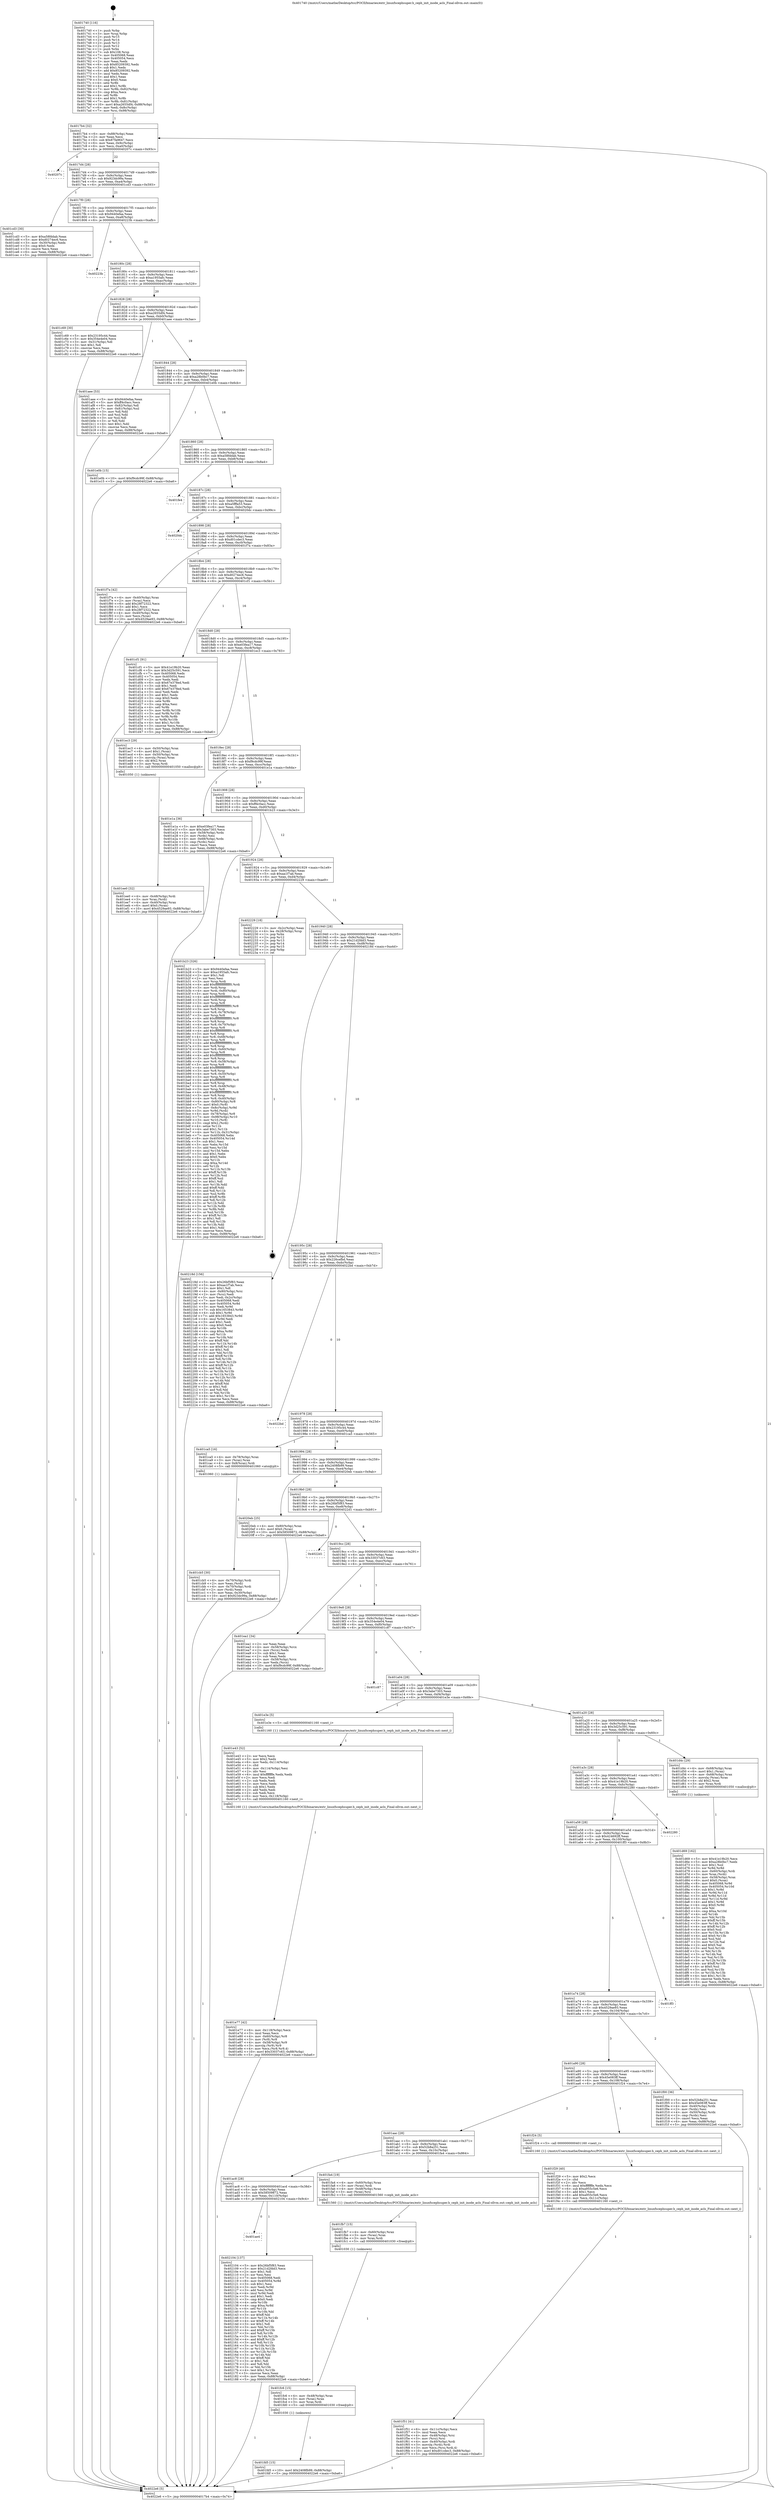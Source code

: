 digraph "0x401740" {
  label = "0x401740 (/mnt/c/Users/mathe/Desktop/tcc/POCII/binaries/extr_linuxfscephsuper.h_ceph_init_inode_acls_Final-ollvm.out::main(0))"
  labelloc = "t"
  node[shape=record]

  Entry [label="",width=0.3,height=0.3,shape=circle,fillcolor=black,style=filled]
  "0x4017b4" [label="{
     0x4017b4 [32]\l
     | [instrs]\l
     &nbsp;&nbsp;0x4017b4 \<+6\>: mov -0x88(%rbp),%eax\l
     &nbsp;&nbsp;0x4017ba \<+2\>: mov %eax,%ecx\l
     &nbsp;&nbsp;0x4017bc \<+6\>: sub $0x87fa9647,%ecx\l
     &nbsp;&nbsp;0x4017c2 \<+6\>: mov %eax,-0x9c(%rbp)\l
     &nbsp;&nbsp;0x4017c8 \<+6\>: mov %ecx,-0xa0(%rbp)\l
     &nbsp;&nbsp;0x4017ce \<+6\>: je 000000000040207c \<main+0x93c\>\l
  }"]
  "0x40207c" [label="{
     0x40207c\l
  }", style=dashed]
  "0x4017d4" [label="{
     0x4017d4 [28]\l
     | [instrs]\l
     &nbsp;&nbsp;0x4017d4 \<+5\>: jmp 00000000004017d9 \<main+0x99\>\l
     &nbsp;&nbsp;0x4017d9 \<+6\>: mov -0x9c(%rbp),%eax\l
     &nbsp;&nbsp;0x4017df \<+5\>: sub $0x923dc99a,%eax\l
     &nbsp;&nbsp;0x4017e4 \<+6\>: mov %eax,-0xa4(%rbp)\l
     &nbsp;&nbsp;0x4017ea \<+6\>: je 0000000000401cd3 \<main+0x593\>\l
  }"]
  Exit [label="",width=0.3,height=0.3,shape=circle,fillcolor=black,style=filled,peripheries=2]
  "0x401cd3" [label="{
     0x401cd3 [30]\l
     | [instrs]\l
     &nbsp;&nbsp;0x401cd3 \<+5\>: mov $0xa58fddab,%eax\l
     &nbsp;&nbsp;0x401cd8 \<+5\>: mov $0xd0274ec6,%ecx\l
     &nbsp;&nbsp;0x401cdd \<+3\>: mov -0x30(%rbp),%edx\l
     &nbsp;&nbsp;0x401ce0 \<+3\>: cmp $0x0,%edx\l
     &nbsp;&nbsp;0x401ce3 \<+3\>: cmove %ecx,%eax\l
     &nbsp;&nbsp;0x401ce6 \<+6\>: mov %eax,-0x88(%rbp)\l
     &nbsp;&nbsp;0x401cec \<+5\>: jmp 00000000004022e6 \<main+0xba6\>\l
  }"]
  "0x4017f0" [label="{
     0x4017f0 [28]\l
     | [instrs]\l
     &nbsp;&nbsp;0x4017f0 \<+5\>: jmp 00000000004017f5 \<main+0xb5\>\l
     &nbsp;&nbsp;0x4017f5 \<+6\>: mov -0x9c(%rbp),%eax\l
     &nbsp;&nbsp;0x4017fb \<+5\>: sub $0x9440efaa,%eax\l
     &nbsp;&nbsp;0x401800 \<+6\>: mov %eax,-0xa8(%rbp)\l
     &nbsp;&nbsp;0x401806 \<+6\>: je 000000000040223b \<main+0xafb\>\l
  }"]
  "0x401ae4" [label="{
     0x401ae4\l
  }", style=dashed]
  "0x40223b" [label="{
     0x40223b\l
  }", style=dashed]
  "0x40180c" [label="{
     0x40180c [28]\l
     | [instrs]\l
     &nbsp;&nbsp;0x40180c \<+5\>: jmp 0000000000401811 \<main+0xd1\>\l
     &nbsp;&nbsp;0x401811 \<+6\>: mov -0x9c(%rbp),%eax\l
     &nbsp;&nbsp;0x401817 \<+5\>: sub $0xa1955afc,%eax\l
     &nbsp;&nbsp;0x40181c \<+6\>: mov %eax,-0xac(%rbp)\l
     &nbsp;&nbsp;0x401822 \<+6\>: je 0000000000401c69 \<main+0x529\>\l
  }"]
  "0x402104" [label="{
     0x402104 [137]\l
     | [instrs]\l
     &nbsp;&nbsp;0x402104 \<+5\>: mov $0x26bf5f83,%eax\l
     &nbsp;&nbsp;0x402109 \<+5\>: mov $0x21d2fdd3,%ecx\l
     &nbsp;&nbsp;0x40210e \<+2\>: mov $0x1,%dl\l
     &nbsp;&nbsp;0x402110 \<+2\>: xor %esi,%esi\l
     &nbsp;&nbsp;0x402112 \<+7\>: mov 0x405068,%edi\l
     &nbsp;&nbsp;0x402119 \<+8\>: mov 0x405054,%r8d\l
     &nbsp;&nbsp;0x402121 \<+3\>: sub $0x1,%esi\l
     &nbsp;&nbsp;0x402124 \<+3\>: mov %edi,%r9d\l
     &nbsp;&nbsp;0x402127 \<+3\>: add %esi,%r9d\l
     &nbsp;&nbsp;0x40212a \<+4\>: imul %r9d,%edi\l
     &nbsp;&nbsp;0x40212e \<+3\>: and $0x1,%edi\l
     &nbsp;&nbsp;0x402131 \<+3\>: cmp $0x0,%edi\l
     &nbsp;&nbsp;0x402134 \<+4\>: sete %r10b\l
     &nbsp;&nbsp;0x402138 \<+4\>: cmp $0xa,%r8d\l
     &nbsp;&nbsp;0x40213c \<+4\>: setl %r11b\l
     &nbsp;&nbsp;0x402140 \<+3\>: mov %r10b,%bl\l
     &nbsp;&nbsp;0x402143 \<+3\>: xor $0xff,%bl\l
     &nbsp;&nbsp;0x402146 \<+3\>: mov %r11b,%r14b\l
     &nbsp;&nbsp;0x402149 \<+4\>: xor $0xff,%r14b\l
     &nbsp;&nbsp;0x40214d \<+3\>: xor $0x1,%dl\l
     &nbsp;&nbsp;0x402150 \<+3\>: mov %bl,%r15b\l
     &nbsp;&nbsp;0x402153 \<+4\>: and $0xff,%r15b\l
     &nbsp;&nbsp;0x402157 \<+3\>: and %dl,%r10b\l
     &nbsp;&nbsp;0x40215a \<+3\>: mov %r14b,%r12b\l
     &nbsp;&nbsp;0x40215d \<+4\>: and $0xff,%r12b\l
     &nbsp;&nbsp;0x402161 \<+3\>: and %dl,%r11b\l
     &nbsp;&nbsp;0x402164 \<+3\>: or %r10b,%r15b\l
     &nbsp;&nbsp;0x402167 \<+3\>: or %r11b,%r12b\l
     &nbsp;&nbsp;0x40216a \<+3\>: xor %r12b,%r15b\l
     &nbsp;&nbsp;0x40216d \<+3\>: or %r14b,%bl\l
     &nbsp;&nbsp;0x402170 \<+3\>: xor $0xff,%bl\l
     &nbsp;&nbsp;0x402173 \<+3\>: or $0x1,%dl\l
     &nbsp;&nbsp;0x402176 \<+2\>: and %dl,%bl\l
     &nbsp;&nbsp;0x402178 \<+3\>: or %bl,%r15b\l
     &nbsp;&nbsp;0x40217b \<+4\>: test $0x1,%r15b\l
     &nbsp;&nbsp;0x40217f \<+3\>: cmovne %ecx,%eax\l
     &nbsp;&nbsp;0x402182 \<+6\>: mov %eax,-0x88(%rbp)\l
     &nbsp;&nbsp;0x402188 \<+5\>: jmp 00000000004022e6 \<main+0xba6\>\l
  }"]
  "0x401c69" [label="{
     0x401c69 [30]\l
     | [instrs]\l
     &nbsp;&nbsp;0x401c69 \<+5\>: mov $0x23195c44,%eax\l
     &nbsp;&nbsp;0x401c6e \<+5\>: mov $0x354e4e04,%ecx\l
     &nbsp;&nbsp;0x401c73 \<+3\>: mov -0x31(%rbp),%dl\l
     &nbsp;&nbsp;0x401c76 \<+3\>: test $0x1,%dl\l
     &nbsp;&nbsp;0x401c79 \<+3\>: cmovne %ecx,%eax\l
     &nbsp;&nbsp;0x401c7c \<+6\>: mov %eax,-0x88(%rbp)\l
     &nbsp;&nbsp;0x401c82 \<+5\>: jmp 00000000004022e6 \<main+0xba6\>\l
  }"]
  "0x401828" [label="{
     0x401828 [28]\l
     | [instrs]\l
     &nbsp;&nbsp;0x401828 \<+5\>: jmp 000000000040182d \<main+0xed\>\l
     &nbsp;&nbsp;0x40182d \<+6\>: mov -0x9c(%rbp),%eax\l
     &nbsp;&nbsp;0x401833 \<+5\>: sub $0xa2655df4,%eax\l
     &nbsp;&nbsp;0x401838 \<+6\>: mov %eax,-0xb0(%rbp)\l
     &nbsp;&nbsp;0x40183e \<+6\>: je 0000000000401aee \<main+0x3ae\>\l
  }"]
  "0x401fd5" [label="{
     0x401fd5 [15]\l
     | [instrs]\l
     &nbsp;&nbsp;0x401fd5 \<+10\>: movl $0x2408fb99,-0x88(%rbp)\l
     &nbsp;&nbsp;0x401fdf \<+5\>: jmp 00000000004022e6 \<main+0xba6\>\l
  }"]
  "0x401aee" [label="{
     0x401aee [53]\l
     | [instrs]\l
     &nbsp;&nbsp;0x401aee \<+5\>: mov $0x9440efaa,%eax\l
     &nbsp;&nbsp;0x401af3 \<+5\>: mov $0xff4c0acc,%ecx\l
     &nbsp;&nbsp;0x401af8 \<+6\>: mov -0x82(%rbp),%dl\l
     &nbsp;&nbsp;0x401afe \<+7\>: mov -0x81(%rbp),%sil\l
     &nbsp;&nbsp;0x401b05 \<+3\>: mov %dl,%dil\l
     &nbsp;&nbsp;0x401b08 \<+3\>: and %sil,%dil\l
     &nbsp;&nbsp;0x401b0b \<+3\>: xor %sil,%dl\l
     &nbsp;&nbsp;0x401b0e \<+3\>: or %dl,%dil\l
     &nbsp;&nbsp;0x401b11 \<+4\>: test $0x1,%dil\l
     &nbsp;&nbsp;0x401b15 \<+3\>: cmovne %ecx,%eax\l
     &nbsp;&nbsp;0x401b18 \<+6\>: mov %eax,-0x88(%rbp)\l
     &nbsp;&nbsp;0x401b1e \<+5\>: jmp 00000000004022e6 \<main+0xba6\>\l
  }"]
  "0x401844" [label="{
     0x401844 [28]\l
     | [instrs]\l
     &nbsp;&nbsp;0x401844 \<+5\>: jmp 0000000000401849 \<main+0x109\>\l
     &nbsp;&nbsp;0x401849 \<+6\>: mov -0x9c(%rbp),%eax\l
     &nbsp;&nbsp;0x40184f \<+5\>: sub $0xa28b0bc7,%eax\l
     &nbsp;&nbsp;0x401854 \<+6\>: mov %eax,-0xb4(%rbp)\l
     &nbsp;&nbsp;0x40185a \<+6\>: je 0000000000401e0b \<main+0x6cb\>\l
  }"]
  "0x4022e6" [label="{
     0x4022e6 [5]\l
     | [instrs]\l
     &nbsp;&nbsp;0x4022e6 \<+5\>: jmp 00000000004017b4 \<main+0x74\>\l
  }"]
  "0x401740" [label="{
     0x401740 [116]\l
     | [instrs]\l
     &nbsp;&nbsp;0x401740 \<+1\>: push %rbp\l
     &nbsp;&nbsp;0x401741 \<+3\>: mov %rsp,%rbp\l
     &nbsp;&nbsp;0x401744 \<+2\>: push %r15\l
     &nbsp;&nbsp;0x401746 \<+2\>: push %r14\l
     &nbsp;&nbsp;0x401748 \<+2\>: push %r13\l
     &nbsp;&nbsp;0x40174a \<+2\>: push %r12\l
     &nbsp;&nbsp;0x40174c \<+1\>: push %rbx\l
     &nbsp;&nbsp;0x40174d \<+7\>: sub $0x108,%rsp\l
     &nbsp;&nbsp;0x401754 \<+7\>: mov 0x405068,%eax\l
     &nbsp;&nbsp;0x40175b \<+7\>: mov 0x405054,%ecx\l
     &nbsp;&nbsp;0x401762 \<+2\>: mov %eax,%edx\l
     &nbsp;&nbsp;0x401764 \<+6\>: sub $0x85209392,%edx\l
     &nbsp;&nbsp;0x40176a \<+3\>: sub $0x1,%edx\l
     &nbsp;&nbsp;0x40176d \<+6\>: add $0x85209392,%edx\l
     &nbsp;&nbsp;0x401773 \<+3\>: imul %edx,%eax\l
     &nbsp;&nbsp;0x401776 \<+3\>: and $0x1,%eax\l
     &nbsp;&nbsp;0x401779 \<+3\>: cmp $0x0,%eax\l
     &nbsp;&nbsp;0x40177c \<+4\>: sete %r8b\l
     &nbsp;&nbsp;0x401780 \<+4\>: and $0x1,%r8b\l
     &nbsp;&nbsp;0x401784 \<+7\>: mov %r8b,-0x82(%rbp)\l
     &nbsp;&nbsp;0x40178b \<+3\>: cmp $0xa,%ecx\l
     &nbsp;&nbsp;0x40178e \<+4\>: setl %r8b\l
     &nbsp;&nbsp;0x401792 \<+4\>: and $0x1,%r8b\l
     &nbsp;&nbsp;0x401796 \<+7\>: mov %r8b,-0x81(%rbp)\l
     &nbsp;&nbsp;0x40179d \<+10\>: movl $0xa2655df4,-0x88(%rbp)\l
     &nbsp;&nbsp;0x4017a7 \<+6\>: mov %edi,-0x8c(%rbp)\l
     &nbsp;&nbsp;0x4017ad \<+7\>: mov %rsi,-0x98(%rbp)\l
  }"]
  "0x401fc6" [label="{
     0x401fc6 [15]\l
     | [instrs]\l
     &nbsp;&nbsp;0x401fc6 \<+4\>: mov -0x48(%rbp),%rax\l
     &nbsp;&nbsp;0x401fca \<+3\>: mov (%rax),%rax\l
     &nbsp;&nbsp;0x401fcd \<+3\>: mov %rax,%rdi\l
     &nbsp;&nbsp;0x401fd0 \<+5\>: call 0000000000401030 \<free@plt\>\l
     | [calls]\l
     &nbsp;&nbsp;0x401030 \{1\} (unknown)\l
  }"]
  "0x401e0b" [label="{
     0x401e0b [15]\l
     | [instrs]\l
     &nbsp;&nbsp;0x401e0b \<+10\>: movl $0xf9cdc99f,-0x88(%rbp)\l
     &nbsp;&nbsp;0x401e15 \<+5\>: jmp 00000000004022e6 \<main+0xba6\>\l
  }"]
  "0x401860" [label="{
     0x401860 [28]\l
     | [instrs]\l
     &nbsp;&nbsp;0x401860 \<+5\>: jmp 0000000000401865 \<main+0x125\>\l
     &nbsp;&nbsp;0x401865 \<+6\>: mov -0x9c(%rbp),%eax\l
     &nbsp;&nbsp;0x40186b \<+5\>: sub $0xa58fddab,%eax\l
     &nbsp;&nbsp;0x401870 \<+6\>: mov %eax,-0xb8(%rbp)\l
     &nbsp;&nbsp;0x401876 \<+6\>: je 0000000000401fe4 \<main+0x8a4\>\l
  }"]
  "0x401fb7" [label="{
     0x401fb7 [15]\l
     | [instrs]\l
     &nbsp;&nbsp;0x401fb7 \<+4\>: mov -0x60(%rbp),%rax\l
     &nbsp;&nbsp;0x401fbb \<+3\>: mov (%rax),%rax\l
     &nbsp;&nbsp;0x401fbe \<+3\>: mov %rax,%rdi\l
     &nbsp;&nbsp;0x401fc1 \<+5\>: call 0000000000401030 \<free@plt\>\l
     | [calls]\l
     &nbsp;&nbsp;0x401030 \{1\} (unknown)\l
  }"]
  "0x401fe4" [label="{
     0x401fe4\l
  }", style=dashed]
  "0x40187c" [label="{
     0x40187c [28]\l
     | [instrs]\l
     &nbsp;&nbsp;0x40187c \<+5\>: jmp 0000000000401881 \<main+0x141\>\l
     &nbsp;&nbsp;0x401881 \<+6\>: mov -0x9c(%rbp),%eax\l
     &nbsp;&nbsp;0x401887 \<+5\>: sub $0xa5fffa53,%eax\l
     &nbsp;&nbsp;0x40188c \<+6\>: mov %eax,-0xbc(%rbp)\l
     &nbsp;&nbsp;0x401892 \<+6\>: je 00000000004020dc \<main+0x99c\>\l
  }"]
  "0x401ac8" [label="{
     0x401ac8 [28]\l
     | [instrs]\l
     &nbsp;&nbsp;0x401ac8 \<+5\>: jmp 0000000000401acd \<main+0x38d\>\l
     &nbsp;&nbsp;0x401acd \<+6\>: mov -0x9c(%rbp),%eax\l
     &nbsp;&nbsp;0x401ad3 \<+5\>: sub $0x58509872,%eax\l
     &nbsp;&nbsp;0x401ad8 \<+6\>: mov %eax,-0x110(%rbp)\l
     &nbsp;&nbsp;0x401ade \<+6\>: je 0000000000402104 \<main+0x9c4\>\l
  }"]
  "0x4020dc" [label="{
     0x4020dc\l
  }", style=dashed]
  "0x401898" [label="{
     0x401898 [28]\l
     | [instrs]\l
     &nbsp;&nbsp;0x401898 \<+5\>: jmp 000000000040189d \<main+0x15d\>\l
     &nbsp;&nbsp;0x40189d \<+6\>: mov -0x9c(%rbp),%eax\l
     &nbsp;&nbsp;0x4018a3 \<+5\>: sub $0xd01cdec3,%eax\l
     &nbsp;&nbsp;0x4018a8 \<+6\>: mov %eax,-0xc0(%rbp)\l
     &nbsp;&nbsp;0x4018ae \<+6\>: je 0000000000401f7a \<main+0x83a\>\l
  }"]
  "0x401fa4" [label="{
     0x401fa4 [19]\l
     | [instrs]\l
     &nbsp;&nbsp;0x401fa4 \<+4\>: mov -0x60(%rbp),%rax\l
     &nbsp;&nbsp;0x401fa8 \<+3\>: mov (%rax),%rdi\l
     &nbsp;&nbsp;0x401fab \<+4\>: mov -0x48(%rbp),%rax\l
     &nbsp;&nbsp;0x401faf \<+3\>: mov (%rax),%rsi\l
     &nbsp;&nbsp;0x401fb2 \<+5\>: call 0000000000401560 \<ceph_init_inode_acls\>\l
     | [calls]\l
     &nbsp;&nbsp;0x401560 \{1\} (/mnt/c/Users/mathe/Desktop/tcc/POCII/binaries/extr_linuxfscephsuper.h_ceph_init_inode_acls_Final-ollvm.out::ceph_init_inode_acls)\l
  }"]
  "0x401f7a" [label="{
     0x401f7a [42]\l
     | [instrs]\l
     &nbsp;&nbsp;0x401f7a \<+4\>: mov -0x40(%rbp),%rax\l
     &nbsp;&nbsp;0x401f7e \<+2\>: mov (%rax),%ecx\l
     &nbsp;&nbsp;0x401f80 \<+6\>: add $0x28f72322,%ecx\l
     &nbsp;&nbsp;0x401f86 \<+3\>: add $0x1,%ecx\l
     &nbsp;&nbsp;0x401f89 \<+6\>: sub $0x28f72322,%ecx\l
     &nbsp;&nbsp;0x401f8f \<+4\>: mov -0x40(%rbp),%rax\l
     &nbsp;&nbsp;0x401f93 \<+2\>: mov %ecx,(%rax)\l
     &nbsp;&nbsp;0x401f95 \<+10\>: movl $0x4529ae93,-0x88(%rbp)\l
     &nbsp;&nbsp;0x401f9f \<+5\>: jmp 00000000004022e6 \<main+0xba6\>\l
  }"]
  "0x4018b4" [label="{
     0x4018b4 [28]\l
     | [instrs]\l
     &nbsp;&nbsp;0x4018b4 \<+5\>: jmp 00000000004018b9 \<main+0x179\>\l
     &nbsp;&nbsp;0x4018b9 \<+6\>: mov -0x9c(%rbp),%eax\l
     &nbsp;&nbsp;0x4018bf \<+5\>: sub $0xd0274ec6,%eax\l
     &nbsp;&nbsp;0x4018c4 \<+6\>: mov %eax,-0xc4(%rbp)\l
     &nbsp;&nbsp;0x4018ca \<+6\>: je 0000000000401cf1 \<main+0x5b1\>\l
  }"]
  "0x401f51" [label="{
     0x401f51 [41]\l
     | [instrs]\l
     &nbsp;&nbsp;0x401f51 \<+6\>: mov -0x11c(%rbp),%ecx\l
     &nbsp;&nbsp;0x401f57 \<+3\>: imul %eax,%ecx\l
     &nbsp;&nbsp;0x401f5a \<+4\>: mov -0x48(%rbp),%rsi\l
     &nbsp;&nbsp;0x401f5e \<+3\>: mov (%rsi),%rsi\l
     &nbsp;&nbsp;0x401f61 \<+4\>: mov -0x40(%rbp),%rdi\l
     &nbsp;&nbsp;0x401f65 \<+3\>: movslq (%rdi),%rdi\l
     &nbsp;&nbsp;0x401f68 \<+3\>: mov %ecx,(%rsi,%rdi,4)\l
     &nbsp;&nbsp;0x401f6b \<+10\>: movl $0xd01cdec3,-0x88(%rbp)\l
     &nbsp;&nbsp;0x401f75 \<+5\>: jmp 00000000004022e6 \<main+0xba6\>\l
  }"]
  "0x401cf1" [label="{
     0x401cf1 [91]\l
     | [instrs]\l
     &nbsp;&nbsp;0x401cf1 \<+5\>: mov $0x41e19b20,%eax\l
     &nbsp;&nbsp;0x401cf6 \<+5\>: mov $0x3d25c591,%ecx\l
     &nbsp;&nbsp;0x401cfb \<+7\>: mov 0x405068,%edx\l
     &nbsp;&nbsp;0x401d02 \<+7\>: mov 0x405054,%esi\l
     &nbsp;&nbsp;0x401d09 \<+2\>: mov %edx,%edi\l
     &nbsp;&nbsp;0x401d0b \<+6\>: sub $0x67e378ed,%edi\l
     &nbsp;&nbsp;0x401d11 \<+3\>: sub $0x1,%edi\l
     &nbsp;&nbsp;0x401d14 \<+6\>: add $0x67e378ed,%edi\l
     &nbsp;&nbsp;0x401d1a \<+3\>: imul %edi,%edx\l
     &nbsp;&nbsp;0x401d1d \<+3\>: and $0x1,%edx\l
     &nbsp;&nbsp;0x401d20 \<+3\>: cmp $0x0,%edx\l
     &nbsp;&nbsp;0x401d23 \<+4\>: sete %r8b\l
     &nbsp;&nbsp;0x401d27 \<+3\>: cmp $0xa,%esi\l
     &nbsp;&nbsp;0x401d2a \<+4\>: setl %r9b\l
     &nbsp;&nbsp;0x401d2e \<+3\>: mov %r8b,%r10b\l
     &nbsp;&nbsp;0x401d31 \<+3\>: and %r9b,%r10b\l
     &nbsp;&nbsp;0x401d34 \<+3\>: xor %r9b,%r8b\l
     &nbsp;&nbsp;0x401d37 \<+3\>: or %r8b,%r10b\l
     &nbsp;&nbsp;0x401d3a \<+4\>: test $0x1,%r10b\l
     &nbsp;&nbsp;0x401d3e \<+3\>: cmovne %ecx,%eax\l
     &nbsp;&nbsp;0x401d41 \<+6\>: mov %eax,-0x88(%rbp)\l
     &nbsp;&nbsp;0x401d47 \<+5\>: jmp 00000000004022e6 \<main+0xba6\>\l
  }"]
  "0x4018d0" [label="{
     0x4018d0 [28]\l
     | [instrs]\l
     &nbsp;&nbsp;0x4018d0 \<+5\>: jmp 00000000004018d5 \<main+0x195\>\l
     &nbsp;&nbsp;0x4018d5 \<+6\>: mov -0x9c(%rbp),%eax\l
     &nbsp;&nbsp;0x4018db \<+5\>: sub $0xe03fea17,%eax\l
     &nbsp;&nbsp;0x4018e0 \<+6\>: mov %eax,-0xc8(%rbp)\l
     &nbsp;&nbsp;0x4018e6 \<+6\>: je 0000000000401ec3 \<main+0x783\>\l
  }"]
  "0x401f29" [label="{
     0x401f29 [40]\l
     | [instrs]\l
     &nbsp;&nbsp;0x401f29 \<+5\>: mov $0x2,%ecx\l
     &nbsp;&nbsp;0x401f2e \<+1\>: cltd\l
     &nbsp;&nbsp;0x401f2f \<+2\>: idiv %ecx\l
     &nbsp;&nbsp;0x401f31 \<+6\>: imul $0xfffffffe,%edx,%ecx\l
     &nbsp;&nbsp;0x401f37 \<+6\>: sub $0xa955c5e6,%ecx\l
     &nbsp;&nbsp;0x401f3d \<+3\>: add $0x1,%ecx\l
     &nbsp;&nbsp;0x401f40 \<+6\>: add $0xa955c5e6,%ecx\l
     &nbsp;&nbsp;0x401f46 \<+6\>: mov %ecx,-0x11c(%rbp)\l
     &nbsp;&nbsp;0x401f4c \<+5\>: call 0000000000401160 \<next_i\>\l
     | [calls]\l
     &nbsp;&nbsp;0x401160 \{1\} (/mnt/c/Users/mathe/Desktop/tcc/POCII/binaries/extr_linuxfscephsuper.h_ceph_init_inode_acls_Final-ollvm.out::next_i)\l
  }"]
  "0x401ec3" [label="{
     0x401ec3 [29]\l
     | [instrs]\l
     &nbsp;&nbsp;0x401ec3 \<+4\>: mov -0x50(%rbp),%rax\l
     &nbsp;&nbsp;0x401ec7 \<+6\>: movl $0x1,(%rax)\l
     &nbsp;&nbsp;0x401ecd \<+4\>: mov -0x50(%rbp),%rax\l
     &nbsp;&nbsp;0x401ed1 \<+3\>: movslq (%rax),%rax\l
     &nbsp;&nbsp;0x401ed4 \<+4\>: shl $0x2,%rax\l
     &nbsp;&nbsp;0x401ed8 \<+3\>: mov %rax,%rdi\l
     &nbsp;&nbsp;0x401edb \<+5\>: call 0000000000401050 \<malloc@plt\>\l
     | [calls]\l
     &nbsp;&nbsp;0x401050 \{1\} (unknown)\l
  }"]
  "0x4018ec" [label="{
     0x4018ec [28]\l
     | [instrs]\l
     &nbsp;&nbsp;0x4018ec \<+5\>: jmp 00000000004018f1 \<main+0x1b1\>\l
     &nbsp;&nbsp;0x4018f1 \<+6\>: mov -0x9c(%rbp),%eax\l
     &nbsp;&nbsp;0x4018f7 \<+5\>: sub $0xf9cdc99f,%eax\l
     &nbsp;&nbsp;0x4018fc \<+6\>: mov %eax,-0xcc(%rbp)\l
     &nbsp;&nbsp;0x401902 \<+6\>: je 0000000000401e1a \<main+0x6da\>\l
  }"]
  "0x401aac" [label="{
     0x401aac [28]\l
     | [instrs]\l
     &nbsp;&nbsp;0x401aac \<+5\>: jmp 0000000000401ab1 \<main+0x371\>\l
     &nbsp;&nbsp;0x401ab1 \<+6\>: mov -0x9c(%rbp),%eax\l
     &nbsp;&nbsp;0x401ab7 \<+5\>: sub $0x52b8a251,%eax\l
     &nbsp;&nbsp;0x401abc \<+6\>: mov %eax,-0x10c(%rbp)\l
     &nbsp;&nbsp;0x401ac2 \<+6\>: je 0000000000401fa4 \<main+0x864\>\l
  }"]
  "0x401e1a" [label="{
     0x401e1a [36]\l
     | [instrs]\l
     &nbsp;&nbsp;0x401e1a \<+5\>: mov $0xe03fea17,%eax\l
     &nbsp;&nbsp;0x401e1f \<+5\>: mov $0x3abe7303,%ecx\l
     &nbsp;&nbsp;0x401e24 \<+4\>: mov -0x58(%rbp),%rdx\l
     &nbsp;&nbsp;0x401e28 \<+2\>: mov (%rdx),%esi\l
     &nbsp;&nbsp;0x401e2a \<+4\>: mov -0x68(%rbp),%rdx\l
     &nbsp;&nbsp;0x401e2e \<+2\>: cmp (%rdx),%esi\l
     &nbsp;&nbsp;0x401e30 \<+3\>: cmovl %ecx,%eax\l
     &nbsp;&nbsp;0x401e33 \<+6\>: mov %eax,-0x88(%rbp)\l
     &nbsp;&nbsp;0x401e39 \<+5\>: jmp 00000000004022e6 \<main+0xba6\>\l
  }"]
  "0x401908" [label="{
     0x401908 [28]\l
     | [instrs]\l
     &nbsp;&nbsp;0x401908 \<+5\>: jmp 000000000040190d \<main+0x1cd\>\l
     &nbsp;&nbsp;0x40190d \<+6\>: mov -0x9c(%rbp),%eax\l
     &nbsp;&nbsp;0x401913 \<+5\>: sub $0xff4c0acc,%eax\l
     &nbsp;&nbsp;0x401918 \<+6\>: mov %eax,-0xd0(%rbp)\l
     &nbsp;&nbsp;0x40191e \<+6\>: je 0000000000401b23 \<main+0x3e3\>\l
  }"]
  "0x401f24" [label="{
     0x401f24 [5]\l
     | [instrs]\l
     &nbsp;&nbsp;0x401f24 \<+5\>: call 0000000000401160 \<next_i\>\l
     | [calls]\l
     &nbsp;&nbsp;0x401160 \{1\} (/mnt/c/Users/mathe/Desktop/tcc/POCII/binaries/extr_linuxfscephsuper.h_ceph_init_inode_acls_Final-ollvm.out::next_i)\l
  }"]
  "0x401b23" [label="{
     0x401b23 [326]\l
     | [instrs]\l
     &nbsp;&nbsp;0x401b23 \<+5\>: mov $0x9440efaa,%eax\l
     &nbsp;&nbsp;0x401b28 \<+5\>: mov $0xa1955afc,%ecx\l
     &nbsp;&nbsp;0x401b2d \<+2\>: mov $0x1,%dl\l
     &nbsp;&nbsp;0x401b2f \<+2\>: xor %esi,%esi\l
     &nbsp;&nbsp;0x401b31 \<+3\>: mov %rsp,%rdi\l
     &nbsp;&nbsp;0x401b34 \<+4\>: add $0xfffffffffffffff0,%rdi\l
     &nbsp;&nbsp;0x401b38 \<+3\>: mov %rdi,%rsp\l
     &nbsp;&nbsp;0x401b3b \<+4\>: mov %rdi,-0x80(%rbp)\l
     &nbsp;&nbsp;0x401b3f \<+3\>: mov %rsp,%rdi\l
     &nbsp;&nbsp;0x401b42 \<+4\>: add $0xfffffffffffffff0,%rdi\l
     &nbsp;&nbsp;0x401b46 \<+3\>: mov %rdi,%rsp\l
     &nbsp;&nbsp;0x401b49 \<+3\>: mov %rsp,%r8\l
     &nbsp;&nbsp;0x401b4c \<+4\>: add $0xfffffffffffffff0,%r8\l
     &nbsp;&nbsp;0x401b50 \<+3\>: mov %r8,%rsp\l
     &nbsp;&nbsp;0x401b53 \<+4\>: mov %r8,-0x78(%rbp)\l
     &nbsp;&nbsp;0x401b57 \<+3\>: mov %rsp,%r8\l
     &nbsp;&nbsp;0x401b5a \<+4\>: add $0xfffffffffffffff0,%r8\l
     &nbsp;&nbsp;0x401b5e \<+3\>: mov %r8,%rsp\l
     &nbsp;&nbsp;0x401b61 \<+4\>: mov %r8,-0x70(%rbp)\l
     &nbsp;&nbsp;0x401b65 \<+3\>: mov %rsp,%r8\l
     &nbsp;&nbsp;0x401b68 \<+4\>: add $0xfffffffffffffff0,%r8\l
     &nbsp;&nbsp;0x401b6c \<+3\>: mov %r8,%rsp\l
     &nbsp;&nbsp;0x401b6f \<+4\>: mov %r8,-0x68(%rbp)\l
     &nbsp;&nbsp;0x401b73 \<+3\>: mov %rsp,%r8\l
     &nbsp;&nbsp;0x401b76 \<+4\>: add $0xfffffffffffffff0,%r8\l
     &nbsp;&nbsp;0x401b7a \<+3\>: mov %r8,%rsp\l
     &nbsp;&nbsp;0x401b7d \<+4\>: mov %r8,-0x60(%rbp)\l
     &nbsp;&nbsp;0x401b81 \<+3\>: mov %rsp,%r8\l
     &nbsp;&nbsp;0x401b84 \<+4\>: add $0xfffffffffffffff0,%r8\l
     &nbsp;&nbsp;0x401b88 \<+3\>: mov %r8,%rsp\l
     &nbsp;&nbsp;0x401b8b \<+4\>: mov %r8,-0x58(%rbp)\l
     &nbsp;&nbsp;0x401b8f \<+3\>: mov %rsp,%r8\l
     &nbsp;&nbsp;0x401b92 \<+4\>: add $0xfffffffffffffff0,%r8\l
     &nbsp;&nbsp;0x401b96 \<+3\>: mov %r8,%rsp\l
     &nbsp;&nbsp;0x401b99 \<+4\>: mov %r8,-0x50(%rbp)\l
     &nbsp;&nbsp;0x401b9d \<+3\>: mov %rsp,%r8\l
     &nbsp;&nbsp;0x401ba0 \<+4\>: add $0xfffffffffffffff0,%r8\l
     &nbsp;&nbsp;0x401ba4 \<+3\>: mov %r8,%rsp\l
     &nbsp;&nbsp;0x401ba7 \<+4\>: mov %r8,-0x48(%rbp)\l
     &nbsp;&nbsp;0x401bab \<+3\>: mov %rsp,%r8\l
     &nbsp;&nbsp;0x401bae \<+4\>: add $0xfffffffffffffff0,%r8\l
     &nbsp;&nbsp;0x401bb2 \<+3\>: mov %r8,%rsp\l
     &nbsp;&nbsp;0x401bb5 \<+4\>: mov %r8,-0x40(%rbp)\l
     &nbsp;&nbsp;0x401bb9 \<+4\>: mov -0x80(%rbp),%r8\l
     &nbsp;&nbsp;0x401bbd \<+7\>: movl $0x0,(%r8)\l
     &nbsp;&nbsp;0x401bc4 \<+7\>: mov -0x8c(%rbp),%r9d\l
     &nbsp;&nbsp;0x401bcb \<+3\>: mov %r9d,(%rdi)\l
     &nbsp;&nbsp;0x401bce \<+4\>: mov -0x78(%rbp),%r8\l
     &nbsp;&nbsp;0x401bd2 \<+7\>: mov -0x98(%rbp),%r10\l
     &nbsp;&nbsp;0x401bd9 \<+3\>: mov %r10,(%r8)\l
     &nbsp;&nbsp;0x401bdc \<+3\>: cmpl $0x2,(%rdi)\l
     &nbsp;&nbsp;0x401bdf \<+4\>: setne %r11b\l
     &nbsp;&nbsp;0x401be3 \<+4\>: and $0x1,%r11b\l
     &nbsp;&nbsp;0x401be7 \<+4\>: mov %r11b,-0x31(%rbp)\l
     &nbsp;&nbsp;0x401beb \<+7\>: mov 0x405068,%ebx\l
     &nbsp;&nbsp;0x401bf2 \<+8\>: mov 0x405054,%r14d\l
     &nbsp;&nbsp;0x401bfa \<+3\>: sub $0x1,%esi\l
     &nbsp;&nbsp;0x401bfd \<+3\>: mov %ebx,%r15d\l
     &nbsp;&nbsp;0x401c00 \<+3\>: add %esi,%r15d\l
     &nbsp;&nbsp;0x401c03 \<+4\>: imul %r15d,%ebx\l
     &nbsp;&nbsp;0x401c07 \<+3\>: and $0x1,%ebx\l
     &nbsp;&nbsp;0x401c0a \<+3\>: cmp $0x0,%ebx\l
     &nbsp;&nbsp;0x401c0d \<+4\>: sete %r11b\l
     &nbsp;&nbsp;0x401c11 \<+4\>: cmp $0xa,%r14d\l
     &nbsp;&nbsp;0x401c15 \<+4\>: setl %r12b\l
     &nbsp;&nbsp;0x401c19 \<+3\>: mov %r11b,%r13b\l
     &nbsp;&nbsp;0x401c1c \<+4\>: xor $0xff,%r13b\l
     &nbsp;&nbsp;0x401c20 \<+3\>: mov %r12b,%sil\l
     &nbsp;&nbsp;0x401c23 \<+4\>: xor $0xff,%sil\l
     &nbsp;&nbsp;0x401c27 \<+3\>: xor $0x1,%dl\l
     &nbsp;&nbsp;0x401c2a \<+3\>: mov %r13b,%dil\l
     &nbsp;&nbsp;0x401c2d \<+4\>: and $0xff,%dil\l
     &nbsp;&nbsp;0x401c31 \<+3\>: and %dl,%r11b\l
     &nbsp;&nbsp;0x401c34 \<+3\>: mov %sil,%r8b\l
     &nbsp;&nbsp;0x401c37 \<+4\>: and $0xff,%r8b\l
     &nbsp;&nbsp;0x401c3b \<+3\>: and %dl,%r12b\l
     &nbsp;&nbsp;0x401c3e \<+3\>: or %r11b,%dil\l
     &nbsp;&nbsp;0x401c41 \<+3\>: or %r12b,%r8b\l
     &nbsp;&nbsp;0x401c44 \<+3\>: xor %r8b,%dil\l
     &nbsp;&nbsp;0x401c47 \<+3\>: or %sil,%r13b\l
     &nbsp;&nbsp;0x401c4a \<+4\>: xor $0xff,%r13b\l
     &nbsp;&nbsp;0x401c4e \<+3\>: or $0x1,%dl\l
     &nbsp;&nbsp;0x401c51 \<+3\>: and %dl,%r13b\l
     &nbsp;&nbsp;0x401c54 \<+3\>: or %r13b,%dil\l
     &nbsp;&nbsp;0x401c57 \<+4\>: test $0x1,%dil\l
     &nbsp;&nbsp;0x401c5b \<+3\>: cmovne %ecx,%eax\l
     &nbsp;&nbsp;0x401c5e \<+6\>: mov %eax,-0x88(%rbp)\l
     &nbsp;&nbsp;0x401c64 \<+5\>: jmp 00000000004022e6 \<main+0xba6\>\l
  }"]
  "0x401924" [label="{
     0x401924 [28]\l
     | [instrs]\l
     &nbsp;&nbsp;0x401924 \<+5\>: jmp 0000000000401929 \<main+0x1e9\>\l
     &nbsp;&nbsp;0x401929 \<+6\>: mov -0x9c(%rbp),%eax\l
     &nbsp;&nbsp;0x40192f \<+5\>: sub $0xaa1f7ab,%eax\l
     &nbsp;&nbsp;0x401934 \<+6\>: mov %eax,-0xd4(%rbp)\l
     &nbsp;&nbsp;0x40193a \<+6\>: je 0000000000402229 \<main+0xae9\>\l
  }"]
  "0x401a90" [label="{
     0x401a90 [28]\l
     | [instrs]\l
     &nbsp;&nbsp;0x401a90 \<+5\>: jmp 0000000000401a95 \<main+0x355\>\l
     &nbsp;&nbsp;0x401a95 \<+6\>: mov -0x9c(%rbp),%eax\l
     &nbsp;&nbsp;0x401a9b \<+5\>: sub $0x45e083ff,%eax\l
     &nbsp;&nbsp;0x401aa0 \<+6\>: mov %eax,-0x108(%rbp)\l
     &nbsp;&nbsp;0x401aa6 \<+6\>: je 0000000000401f24 \<main+0x7e4\>\l
  }"]
  "0x401f00" [label="{
     0x401f00 [36]\l
     | [instrs]\l
     &nbsp;&nbsp;0x401f00 \<+5\>: mov $0x52b8a251,%eax\l
     &nbsp;&nbsp;0x401f05 \<+5\>: mov $0x45e083ff,%ecx\l
     &nbsp;&nbsp;0x401f0a \<+4\>: mov -0x40(%rbp),%rdx\l
     &nbsp;&nbsp;0x401f0e \<+2\>: mov (%rdx),%esi\l
     &nbsp;&nbsp;0x401f10 \<+4\>: mov -0x50(%rbp),%rdx\l
     &nbsp;&nbsp;0x401f14 \<+2\>: cmp (%rdx),%esi\l
     &nbsp;&nbsp;0x401f16 \<+3\>: cmovl %ecx,%eax\l
     &nbsp;&nbsp;0x401f19 \<+6\>: mov %eax,-0x88(%rbp)\l
     &nbsp;&nbsp;0x401f1f \<+5\>: jmp 00000000004022e6 \<main+0xba6\>\l
  }"]
  "0x402229" [label="{
     0x402229 [18]\l
     | [instrs]\l
     &nbsp;&nbsp;0x402229 \<+3\>: mov -0x2c(%rbp),%eax\l
     &nbsp;&nbsp;0x40222c \<+4\>: lea -0x28(%rbp),%rsp\l
     &nbsp;&nbsp;0x402230 \<+1\>: pop %rbx\l
     &nbsp;&nbsp;0x402231 \<+2\>: pop %r12\l
     &nbsp;&nbsp;0x402233 \<+2\>: pop %r13\l
     &nbsp;&nbsp;0x402235 \<+2\>: pop %r14\l
     &nbsp;&nbsp;0x402237 \<+2\>: pop %r15\l
     &nbsp;&nbsp;0x402239 \<+1\>: pop %rbp\l
     &nbsp;&nbsp;0x40223a \<+1\>: ret\l
  }"]
  "0x401940" [label="{
     0x401940 [28]\l
     | [instrs]\l
     &nbsp;&nbsp;0x401940 \<+5\>: jmp 0000000000401945 \<main+0x205\>\l
     &nbsp;&nbsp;0x401945 \<+6\>: mov -0x9c(%rbp),%eax\l
     &nbsp;&nbsp;0x40194b \<+5\>: sub $0x21d2fdd3,%eax\l
     &nbsp;&nbsp;0x401950 \<+6\>: mov %eax,-0xd8(%rbp)\l
     &nbsp;&nbsp;0x401956 \<+6\>: je 000000000040218d \<main+0xa4d\>\l
  }"]
  "0x401a74" [label="{
     0x401a74 [28]\l
     | [instrs]\l
     &nbsp;&nbsp;0x401a74 \<+5\>: jmp 0000000000401a79 \<main+0x339\>\l
     &nbsp;&nbsp;0x401a79 \<+6\>: mov -0x9c(%rbp),%eax\l
     &nbsp;&nbsp;0x401a7f \<+5\>: sub $0x4529ae93,%eax\l
     &nbsp;&nbsp;0x401a84 \<+6\>: mov %eax,-0x104(%rbp)\l
     &nbsp;&nbsp;0x401a8a \<+6\>: je 0000000000401f00 \<main+0x7c0\>\l
  }"]
  "0x40218d" [label="{
     0x40218d [156]\l
     | [instrs]\l
     &nbsp;&nbsp;0x40218d \<+5\>: mov $0x26bf5f83,%eax\l
     &nbsp;&nbsp;0x402192 \<+5\>: mov $0xaa1f7ab,%ecx\l
     &nbsp;&nbsp;0x402197 \<+2\>: mov $0x1,%dl\l
     &nbsp;&nbsp;0x402199 \<+4\>: mov -0x80(%rbp),%rsi\l
     &nbsp;&nbsp;0x40219d \<+2\>: mov (%rsi),%edi\l
     &nbsp;&nbsp;0x40219f \<+3\>: mov %edi,-0x2c(%rbp)\l
     &nbsp;&nbsp;0x4021a2 \<+7\>: mov 0x405068,%edi\l
     &nbsp;&nbsp;0x4021a9 \<+8\>: mov 0x405054,%r8d\l
     &nbsp;&nbsp;0x4021b1 \<+3\>: mov %edi,%r9d\l
     &nbsp;&nbsp;0x4021b4 \<+7\>: sub $0x1653843,%r9d\l
     &nbsp;&nbsp;0x4021bb \<+4\>: sub $0x1,%r9d\l
     &nbsp;&nbsp;0x4021bf \<+7\>: add $0x1653843,%r9d\l
     &nbsp;&nbsp;0x4021c6 \<+4\>: imul %r9d,%edi\l
     &nbsp;&nbsp;0x4021ca \<+3\>: and $0x1,%edi\l
     &nbsp;&nbsp;0x4021cd \<+3\>: cmp $0x0,%edi\l
     &nbsp;&nbsp;0x4021d0 \<+4\>: sete %r10b\l
     &nbsp;&nbsp;0x4021d4 \<+4\>: cmp $0xa,%r8d\l
     &nbsp;&nbsp;0x4021d8 \<+4\>: setl %r11b\l
     &nbsp;&nbsp;0x4021dc \<+3\>: mov %r10b,%bl\l
     &nbsp;&nbsp;0x4021df \<+3\>: xor $0xff,%bl\l
     &nbsp;&nbsp;0x4021e2 \<+3\>: mov %r11b,%r14b\l
     &nbsp;&nbsp;0x4021e5 \<+4\>: xor $0xff,%r14b\l
     &nbsp;&nbsp;0x4021e9 \<+3\>: xor $0x1,%dl\l
     &nbsp;&nbsp;0x4021ec \<+3\>: mov %bl,%r15b\l
     &nbsp;&nbsp;0x4021ef \<+4\>: and $0xff,%r15b\l
     &nbsp;&nbsp;0x4021f3 \<+3\>: and %dl,%r10b\l
     &nbsp;&nbsp;0x4021f6 \<+3\>: mov %r14b,%r12b\l
     &nbsp;&nbsp;0x4021f9 \<+4\>: and $0xff,%r12b\l
     &nbsp;&nbsp;0x4021fd \<+3\>: and %dl,%r11b\l
     &nbsp;&nbsp;0x402200 \<+3\>: or %r10b,%r15b\l
     &nbsp;&nbsp;0x402203 \<+3\>: or %r11b,%r12b\l
     &nbsp;&nbsp;0x402206 \<+3\>: xor %r12b,%r15b\l
     &nbsp;&nbsp;0x402209 \<+3\>: or %r14b,%bl\l
     &nbsp;&nbsp;0x40220c \<+3\>: xor $0xff,%bl\l
     &nbsp;&nbsp;0x40220f \<+3\>: or $0x1,%dl\l
     &nbsp;&nbsp;0x402212 \<+2\>: and %dl,%bl\l
     &nbsp;&nbsp;0x402214 \<+3\>: or %bl,%r15b\l
     &nbsp;&nbsp;0x402217 \<+4\>: test $0x1,%r15b\l
     &nbsp;&nbsp;0x40221b \<+3\>: cmovne %ecx,%eax\l
     &nbsp;&nbsp;0x40221e \<+6\>: mov %eax,-0x88(%rbp)\l
     &nbsp;&nbsp;0x402224 \<+5\>: jmp 00000000004022e6 \<main+0xba6\>\l
  }"]
  "0x40195c" [label="{
     0x40195c [28]\l
     | [instrs]\l
     &nbsp;&nbsp;0x40195c \<+5\>: jmp 0000000000401961 \<main+0x221\>\l
     &nbsp;&nbsp;0x401961 \<+6\>: mov -0x9c(%rbp),%eax\l
     &nbsp;&nbsp;0x401967 \<+5\>: sub $0x226cefbd,%eax\l
     &nbsp;&nbsp;0x40196c \<+6\>: mov %eax,-0xdc(%rbp)\l
     &nbsp;&nbsp;0x401972 \<+6\>: je 00000000004022bd \<main+0xb7d\>\l
  }"]
  "0x401ff3" [label="{
     0x401ff3\l
  }", style=dashed]
  "0x4022bd" [label="{
     0x4022bd\l
  }", style=dashed]
  "0x401978" [label="{
     0x401978 [28]\l
     | [instrs]\l
     &nbsp;&nbsp;0x401978 \<+5\>: jmp 000000000040197d \<main+0x23d\>\l
     &nbsp;&nbsp;0x40197d \<+6\>: mov -0x9c(%rbp),%eax\l
     &nbsp;&nbsp;0x401983 \<+5\>: sub $0x23195c44,%eax\l
     &nbsp;&nbsp;0x401988 \<+6\>: mov %eax,-0xe0(%rbp)\l
     &nbsp;&nbsp;0x40198e \<+6\>: je 0000000000401ca5 \<main+0x565\>\l
  }"]
  "0x401a58" [label="{
     0x401a58 [28]\l
     | [instrs]\l
     &nbsp;&nbsp;0x401a58 \<+5\>: jmp 0000000000401a5d \<main+0x31d\>\l
     &nbsp;&nbsp;0x401a5d \<+6\>: mov -0x9c(%rbp),%eax\l
     &nbsp;&nbsp;0x401a63 \<+5\>: sub $0x424692ff,%eax\l
     &nbsp;&nbsp;0x401a68 \<+6\>: mov %eax,-0x100(%rbp)\l
     &nbsp;&nbsp;0x401a6e \<+6\>: je 0000000000401ff3 \<main+0x8b3\>\l
  }"]
  "0x401ca5" [label="{
     0x401ca5 [16]\l
     | [instrs]\l
     &nbsp;&nbsp;0x401ca5 \<+4\>: mov -0x78(%rbp),%rax\l
     &nbsp;&nbsp;0x401ca9 \<+3\>: mov (%rax),%rax\l
     &nbsp;&nbsp;0x401cac \<+4\>: mov 0x8(%rax),%rdi\l
     &nbsp;&nbsp;0x401cb0 \<+5\>: call 0000000000401060 \<atoi@plt\>\l
     | [calls]\l
     &nbsp;&nbsp;0x401060 \{1\} (unknown)\l
  }"]
  "0x401994" [label="{
     0x401994 [28]\l
     | [instrs]\l
     &nbsp;&nbsp;0x401994 \<+5\>: jmp 0000000000401999 \<main+0x259\>\l
     &nbsp;&nbsp;0x401999 \<+6\>: mov -0x9c(%rbp),%eax\l
     &nbsp;&nbsp;0x40199f \<+5\>: sub $0x2408fb99,%eax\l
     &nbsp;&nbsp;0x4019a4 \<+6\>: mov %eax,-0xe4(%rbp)\l
     &nbsp;&nbsp;0x4019aa \<+6\>: je 00000000004020eb \<main+0x9ab\>\l
  }"]
  "0x401cb5" [label="{
     0x401cb5 [30]\l
     | [instrs]\l
     &nbsp;&nbsp;0x401cb5 \<+4\>: mov -0x70(%rbp),%rdi\l
     &nbsp;&nbsp;0x401cb9 \<+2\>: mov %eax,(%rdi)\l
     &nbsp;&nbsp;0x401cbb \<+4\>: mov -0x70(%rbp),%rdi\l
     &nbsp;&nbsp;0x401cbf \<+2\>: mov (%rdi),%eax\l
     &nbsp;&nbsp;0x401cc1 \<+3\>: mov %eax,-0x30(%rbp)\l
     &nbsp;&nbsp;0x401cc4 \<+10\>: movl $0x923dc99a,-0x88(%rbp)\l
     &nbsp;&nbsp;0x401cce \<+5\>: jmp 00000000004022e6 \<main+0xba6\>\l
  }"]
  "0x402280" [label="{
     0x402280\l
  }", style=dashed]
  "0x4020eb" [label="{
     0x4020eb [25]\l
     | [instrs]\l
     &nbsp;&nbsp;0x4020eb \<+4\>: mov -0x80(%rbp),%rax\l
     &nbsp;&nbsp;0x4020ef \<+6\>: movl $0x0,(%rax)\l
     &nbsp;&nbsp;0x4020f5 \<+10\>: movl $0x58509872,-0x88(%rbp)\l
     &nbsp;&nbsp;0x4020ff \<+5\>: jmp 00000000004022e6 \<main+0xba6\>\l
  }"]
  "0x4019b0" [label="{
     0x4019b0 [28]\l
     | [instrs]\l
     &nbsp;&nbsp;0x4019b0 \<+5\>: jmp 00000000004019b5 \<main+0x275\>\l
     &nbsp;&nbsp;0x4019b5 \<+6\>: mov -0x9c(%rbp),%eax\l
     &nbsp;&nbsp;0x4019bb \<+5\>: sub $0x26bf5f83,%eax\l
     &nbsp;&nbsp;0x4019c0 \<+6\>: mov %eax,-0xe8(%rbp)\l
     &nbsp;&nbsp;0x4019c6 \<+6\>: je 00000000004022d1 \<main+0xb91\>\l
  }"]
  "0x401ee0" [label="{
     0x401ee0 [32]\l
     | [instrs]\l
     &nbsp;&nbsp;0x401ee0 \<+4\>: mov -0x48(%rbp),%rdi\l
     &nbsp;&nbsp;0x401ee4 \<+3\>: mov %rax,(%rdi)\l
     &nbsp;&nbsp;0x401ee7 \<+4\>: mov -0x40(%rbp),%rax\l
     &nbsp;&nbsp;0x401eeb \<+6\>: movl $0x0,(%rax)\l
     &nbsp;&nbsp;0x401ef1 \<+10\>: movl $0x4529ae93,-0x88(%rbp)\l
     &nbsp;&nbsp;0x401efb \<+5\>: jmp 00000000004022e6 \<main+0xba6\>\l
  }"]
  "0x4022d1" [label="{
     0x4022d1\l
  }", style=dashed]
  "0x4019cc" [label="{
     0x4019cc [28]\l
     | [instrs]\l
     &nbsp;&nbsp;0x4019cc \<+5\>: jmp 00000000004019d1 \<main+0x291\>\l
     &nbsp;&nbsp;0x4019d1 \<+6\>: mov -0x9c(%rbp),%eax\l
     &nbsp;&nbsp;0x4019d7 \<+5\>: sub $0x33037c63,%eax\l
     &nbsp;&nbsp;0x4019dc \<+6\>: mov %eax,-0xec(%rbp)\l
     &nbsp;&nbsp;0x4019e2 \<+6\>: je 0000000000401ea1 \<main+0x761\>\l
  }"]
  "0x401e77" [label="{
     0x401e77 [42]\l
     | [instrs]\l
     &nbsp;&nbsp;0x401e77 \<+6\>: mov -0x118(%rbp),%ecx\l
     &nbsp;&nbsp;0x401e7d \<+3\>: imul %eax,%ecx\l
     &nbsp;&nbsp;0x401e80 \<+4\>: mov -0x60(%rbp),%r8\l
     &nbsp;&nbsp;0x401e84 \<+3\>: mov (%r8),%r8\l
     &nbsp;&nbsp;0x401e87 \<+4\>: mov -0x58(%rbp),%r9\l
     &nbsp;&nbsp;0x401e8b \<+3\>: movslq (%r9),%r9\l
     &nbsp;&nbsp;0x401e8e \<+4\>: mov %ecx,(%r8,%r9,4)\l
     &nbsp;&nbsp;0x401e92 \<+10\>: movl $0x33037c63,-0x88(%rbp)\l
     &nbsp;&nbsp;0x401e9c \<+5\>: jmp 00000000004022e6 \<main+0xba6\>\l
  }"]
  "0x401ea1" [label="{
     0x401ea1 [34]\l
     | [instrs]\l
     &nbsp;&nbsp;0x401ea1 \<+2\>: xor %eax,%eax\l
     &nbsp;&nbsp;0x401ea3 \<+4\>: mov -0x58(%rbp),%rcx\l
     &nbsp;&nbsp;0x401ea7 \<+2\>: mov (%rcx),%edx\l
     &nbsp;&nbsp;0x401ea9 \<+3\>: sub $0x1,%eax\l
     &nbsp;&nbsp;0x401eac \<+2\>: sub %eax,%edx\l
     &nbsp;&nbsp;0x401eae \<+4\>: mov -0x58(%rbp),%rcx\l
     &nbsp;&nbsp;0x401eb2 \<+2\>: mov %edx,(%rcx)\l
     &nbsp;&nbsp;0x401eb4 \<+10\>: movl $0xf9cdc99f,-0x88(%rbp)\l
     &nbsp;&nbsp;0x401ebe \<+5\>: jmp 00000000004022e6 \<main+0xba6\>\l
  }"]
  "0x4019e8" [label="{
     0x4019e8 [28]\l
     | [instrs]\l
     &nbsp;&nbsp;0x4019e8 \<+5\>: jmp 00000000004019ed \<main+0x2ad\>\l
     &nbsp;&nbsp;0x4019ed \<+6\>: mov -0x9c(%rbp),%eax\l
     &nbsp;&nbsp;0x4019f3 \<+5\>: sub $0x354e4e04,%eax\l
     &nbsp;&nbsp;0x4019f8 \<+6\>: mov %eax,-0xf0(%rbp)\l
     &nbsp;&nbsp;0x4019fe \<+6\>: je 0000000000401c87 \<main+0x547\>\l
  }"]
  "0x401e43" [label="{
     0x401e43 [52]\l
     | [instrs]\l
     &nbsp;&nbsp;0x401e43 \<+2\>: xor %ecx,%ecx\l
     &nbsp;&nbsp;0x401e45 \<+5\>: mov $0x2,%edx\l
     &nbsp;&nbsp;0x401e4a \<+6\>: mov %edx,-0x114(%rbp)\l
     &nbsp;&nbsp;0x401e50 \<+1\>: cltd\l
     &nbsp;&nbsp;0x401e51 \<+6\>: mov -0x114(%rbp),%esi\l
     &nbsp;&nbsp;0x401e57 \<+2\>: idiv %esi\l
     &nbsp;&nbsp;0x401e59 \<+6\>: imul $0xfffffffe,%edx,%edx\l
     &nbsp;&nbsp;0x401e5f \<+2\>: mov %ecx,%edi\l
     &nbsp;&nbsp;0x401e61 \<+2\>: sub %edx,%edi\l
     &nbsp;&nbsp;0x401e63 \<+2\>: mov %ecx,%edx\l
     &nbsp;&nbsp;0x401e65 \<+3\>: sub $0x1,%edx\l
     &nbsp;&nbsp;0x401e68 \<+2\>: add %edx,%edi\l
     &nbsp;&nbsp;0x401e6a \<+2\>: sub %edi,%ecx\l
     &nbsp;&nbsp;0x401e6c \<+6\>: mov %ecx,-0x118(%rbp)\l
     &nbsp;&nbsp;0x401e72 \<+5\>: call 0000000000401160 \<next_i\>\l
     | [calls]\l
     &nbsp;&nbsp;0x401160 \{1\} (/mnt/c/Users/mathe/Desktop/tcc/POCII/binaries/extr_linuxfscephsuper.h_ceph_init_inode_acls_Final-ollvm.out::next_i)\l
  }"]
  "0x401c87" [label="{
     0x401c87\l
  }", style=dashed]
  "0x401a04" [label="{
     0x401a04 [28]\l
     | [instrs]\l
     &nbsp;&nbsp;0x401a04 \<+5\>: jmp 0000000000401a09 \<main+0x2c9\>\l
     &nbsp;&nbsp;0x401a09 \<+6\>: mov -0x9c(%rbp),%eax\l
     &nbsp;&nbsp;0x401a0f \<+5\>: sub $0x3abe7303,%eax\l
     &nbsp;&nbsp;0x401a14 \<+6\>: mov %eax,-0xf4(%rbp)\l
     &nbsp;&nbsp;0x401a1a \<+6\>: je 0000000000401e3e \<main+0x6fe\>\l
  }"]
  "0x401d69" [label="{
     0x401d69 [162]\l
     | [instrs]\l
     &nbsp;&nbsp;0x401d69 \<+5\>: mov $0x41e19b20,%ecx\l
     &nbsp;&nbsp;0x401d6e \<+5\>: mov $0xa28b0bc7,%edx\l
     &nbsp;&nbsp;0x401d73 \<+3\>: mov $0x1,%sil\l
     &nbsp;&nbsp;0x401d76 \<+3\>: xor %r8d,%r8d\l
     &nbsp;&nbsp;0x401d79 \<+4\>: mov -0x60(%rbp),%rdi\l
     &nbsp;&nbsp;0x401d7d \<+3\>: mov %rax,(%rdi)\l
     &nbsp;&nbsp;0x401d80 \<+4\>: mov -0x58(%rbp),%rax\l
     &nbsp;&nbsp;0x401d84 \<+6\>: movl $0x0,(%rax)\l
     &nbsp;&nbsp;0x401d8a \<+8\>: mov 0x405068,%r9d\l
     &nbsp;&nbsp;0x401d92 \<+8\>: mov 0x405054,%r10d\l
     &nbsp;&nbsp;0x401d9a \<+4\>: sub $0x1,%r8d\l
     &nbsp;&nbsp;0x401d9e \<+3\>: mov %r9d,%r11d\l
     &nbsp;&nbsp;0x401da1 \<+3\>: add %r8d,%r11d\l
     &nbsp;&nbsp;0x401da4 \<+4\>: imul %r11d,%r9d\l
     &nbsp;&nbsp;0x401da8 \<+4\>: and $0x1,%r9d\l
     &nbsp;&nbsp;0x401dac \<+4\>: cmp $0x0,%r9d\l
     &nbsp;&nbsp;0x401db0 \<+3\>: sete %bl\l
     &nbsp;&nbsp;0x401db3 \<+4\>: cmp $0xa,%r10d\l
     &nbsp;&nbsp;0x401db7 \<+4\>: setl %r14b\l
     &nbsp;&nbsp;0x401dbb \<+3\>: mov %bl,%r15b\l
     &nbsp;&nbsp;0x401dbe \<+4\>: xor $0xff,%r15b\l
     &nbsp;&nbsp;0x401dc2 \<+3\>: mov %r14b,%r12b\l
     &nbsp;&nbsp;0x401dc5 \<+4\>: xor $0xff,%r12b\l
     &nbsp;&nbsp;0x401dc9 \<+4\>: xor $0x0,%sil\l
     &nbsp;&nbsp;0x401dcd \<+3\>: mov %r15b,%r13b\l
     &nbsp;&nbsp;0x401dd0 \<+4\>: and $0x0,%r13b\l
     &nbsp;&nbsp;0x401dd4 \<+3\>: and %sil,%bl\l
     &nbsp;&nbsp;0x401dd7 \<+3\>: mov %r12b,%al\l
     &nbsp;&nbsp;0x401dda \<+2\>: and $0x0,%al\l
     &nbsp;&nbsp;0x401ddc \<+3\>: and %sil,%r14b\l
     &nbsp;&nbsp;0x401ddf \<+3\>: or %bl,%r13b\l
     &nbsp;&nbsp;0x401de2 \<+3\>: or %r14b,%al\l
     &nbsp;&nbsp;0x401de5 \<+3\>: xor %al,%r13b\l
     &nbsp;&nbsp;0x401de8 \<+3\>: or %r12b,%r15b\l
     &nbsp;&nbsp;0x401deb \<+4\>: xor $0xff,%r15b\l
     &nbsp;&nbsp;0x401def \<+4\>: or $0x0,%sil\l
     &nbsp;&nbsp;0x401df3 \<+3\>: and %sil,%r15b\l
     &nbsp;&nbsp;0x401df6 \<+3\>: or %r15b,%r13b\l
     &nbsp;&nbsp;0x401df9 \<+4\>: test $0x1,%r13b\l
     &nbsp;&nbsp;0x401dfd \<+3\>: cmovne %edx,%ecx\l
     &nbsp;&nbsp;0x401e00 \<+6\>: mov %ecx,-0x88(%rbp)\l
     &nbsp;&nbsp;0x401e06 \<+5\>: jmp 00000000004022e6 \<main+0xba6\>\l
  }"]
  "0x401e3e" [label="{
     0x401e3e [5]\l
     | [instrs]\l
     &nbsp;&nbsp;0x401e3e \<+5\>: call 0000000000401160 \<next_i\>\l
     | [calls]\l
     &nbsp;&nbsp;0x401160 \{1\} (/mnt/c/Users/mathe/Desktop/tcc/POCII/binaries/extr_linuxfscephsuper.h_ceph_init_inode_acls_Final-ollvm.out::next_i)\l
  }"]
  "0x401a20" [label="{
     0x401a20 [28]\l
     | [instrs]\l
     &nbsp;&nbsp;0x401a20 \<+5\>: jmp 0000000000401a25 \<main+0x2e5\>\l
     &nbsp;&nbsp;0x401a25 \<+6\>: mov -0x9c(%rbp),%eax\l
     &nbsp;&nbsp;0x401a2b \<+5\>: sub $0x3d25c591,%eax\l
     &nbsp;&nbsp;0x401a30 \<+6\>: mov %eax,-0xf8(%rbp)\l
     &nbsp;&nbsp;0x401a36 \<+6\>: je 0000000000401d4c \<main+0x60c\>\l
  }"]
  "0x401a3c" [label="{
     0x401a3c [28]\l
     | [instrs]\l
     &nbsp;&nbsp;0x401a3c \<+5\>: jmp 0000000000401a41 \<main+0x301\>\l
     &nbsp;&nbsp;0x401a41 \<+6\>: mov -0x9c(%rbp),%eax\l
     &nbsp;&nbsp;0x401a47 \<+5\>: sub $0x41e19b20,%eax\l
     &nbsp;&nbsp;0x401a4c \<+6\>: mov %eax,-0xfc(%rbp)\l
     &nbsp;&nbsp;0x401a52 \<+6\>: je 0000000000402280 \<main+0xb40\>\l
  }"]
  "0x401d4c" [label="{
     0x401d4c [29]\l
     | [instrs]\l
     &nbsp;&nbsp;0x401d4c \<+4\>: mov -0x68(%rbp),%rax\l
     &nbsp;&nbsp;0x401d50 \<+6\>: movl $0x1,(%rax)\l
     &nbsp;&nbsp;0x401d56 \<+4\>: mov -0x68(%rbp),%rax\l
     &nbsp;&nbsp;0x401d5a \<+3\>: movslq (%rax),%rax\l
     &nbsp;&nbsp;0x401d5d \<+4\>: shl $0x2,%rax\l
     &nbsp;&nbsp;0x401d61 \<+3\>: mov %rax,%rdi\l
     &nbsp;&nbsp;0x401d64 \<+5\>: call 0000000000401050 \<malloc@plt\>\l
     | [calls]\l
     &nbsp;&nbsp;0x401050 \{1\} (unknown)\l
  }"]
  Entry -> "0x401740" [label=" 1"]
  "0x4017b4" -> "0x40207c" [label=" 0"]
  "0x4017b4" -> "0x4017d4" [label=" 22"]
  "0x402229" -> Exit [label=" 1"]
  "0x4017d4" -> "0x401cd3" [label=" 1"]
  "0x4017d4" -> "0x4017f0" [label=" 21"]
  "0x40218d" -> "0x4022e6" [label=" 1"]
  "0x4017f0" -> "0x40223b" [label=" 0"]
  "0x4017f0" -> "0x40180c" [label=" 21"]
  "0x402104" -> "0x4022e6" [label=" 1"]
  "0x40180c" -> "0x401c69" [label=" 1"]
  "0x40180c" -> "0x401828" [label=" 20"]
  "0x401ac8" -> "0x401ae4" [label=" 0"]
  "0x401828" -> "0x401aee" [label=" 1"]
  "0x401828" -> "0x401844" [label=" 19"]
  "0x401aee" -> "0x4022e6" [label=" 1"]
  "0x401740" -> "0x4017b4" [label=" 1"]
  "0x4022e6" -> "0x4017b4" [label=" 21"]
  "0x401ac8" -> "0x402104" [label=" 1"]
  "0x401844" -> "0x401e0b" [label=" 1"]
  "0x401844" -> "0x401860" [label=" 18"]
  "0x4020eb" -> "0x4022e6" [label=" 1"]
  "0x401860" -> "0x401fe4" [label=" 0"]
  "0x401860" -> "0x40187c" [label=" 18"]
  "0x401fd5" -> "0x4022e6" [label=" 1"]
  "0x40187c" -> "0x4020dc" [label=" 0"]
  "0x40187c" -> "0x401898" [label=" 18"]
  "0x401fc6" -> "0x401fd5" [label=" 1"]
  "0x401898" -> "0x401f7a" [label=" 1"]
  "0x401898" -> "0x4018b4" [label=" 17"]
  "0x401fb7" -> "0x401fc6" [label=" 1"]
  "0x4018b4" -> "0x401cf1" [label=" 1"]
  "0x4018b4" -> "0x4018d0" [label=" 16"]
  "0x401aac" -> "0x401ac8" [label=" 1"]
  "0x4018d0" -> "0x401ec3" [label=" 1"]
  "0x4018d0" -> "0x4018ec" [label=" 15"]
  "0x401aac" -> "0x401fa4" [label=" 1"]
  "0x4018ec" -> "0x401e1a" [label=" 2"]
  "0x4018ec" -> "0x401908" [label=" 13"]
  "0x401fa4" -> "0x401fb7" [label=" 1"]
  "0x401908" -> "0x401b23" [label=" 1"]
  "0x401908" -> "0x401924" [label=" 12"]
  "0x401f7a" -> "0x4022e6" [label=" 1"]
  "0x401b23" -> "0x4022e6" [label=" 1"]
  "0x401c69" -> "0x4022e6" [label=" 1"]
  "0x401f29" -> "0x401f51" [label=" 1"]
  "0x401924" -> "0x402229" [label=" 1"]
  "0x401924" -> "0x401940" [label=" 11"]
  "0x401f24" -> "0x401f29" [label=" 1"]
  "0x401940" -> "0x40218d" [label=" 1"]
  "0x401940" -> "0x40195c" [label=" 10"]
  "0x401a90" -> "0x401f24" [label=" 1"]
  "0x40195c" -> "0x4022bd" [label=" 0"]
  "0x40195c" -> "0x401978" [label=" 10"]
  "0x401f51" -> "0x4022e6" [label=" 1"]
  "0x401978" -> "0x401ca5" [label=" 1"]
  "0x401978" -> "0x401994" [label=" 9"]
  "0x401ca5" -> "0x401cb5" [label=" 1"]
  "0x401cb5" -> "0x4022e6" [label=" 1"]
  "0x401cd3" -> "0x4022e6" [label=" 1"]
  "0x401cf1" -> "0x4022e6" [label=" 1"]
  "0x401a74" -> "0x401a90" [label=" 3"]
  "0x401994" -> "0x4020eb" [label=" 1"]
  "0x401994" -> "0x4019b0" [label=" 8"]
  "0x401a74" -> "0x401f00" [label=" 2"]
  "0x4019b0" -> "0x4022d1" [label=" 0"]
  "0x4019b0" -> "0x4019cc" [label=" 8"]
  "0x401a58" -> "0x401a74" [label=" 5"]
  "0x4019cc" -> "0x401ea1" [label=" 1"]
  "0x4019cc" -> "0x4019e8" [label=" 7"]
  "0x401a58" -> "0x401ff3" [label=" 0"]
  "0x4019e8" -> "0x401c87" [label=" 0"]
  "0x4019e8" -> "0x401a04" [label=" 7"]
  "0x401f00" -> "0x4022e6" [label=" 2"]
  "0x401a04" -> "0x401e3e" [label=" 1"]
  "0x401a04" -> "0x401a20" [label=" 6"]
  "0x401a3c" -> "0x401a58" [label=" 5"]
  "0x401a20" -> "0x401d4c" [label=" 1"]
  "0x401a20" -> "0x401a3c" [label=" 5"]
  "0x401d4c" -> "0x401d69" [label=" 1"]
  "0x401d69" -> "0x4022e6" [label=" 1"]
  "0x401e0b" -> "0x4022e6" [label=" 1"]
  "0x401e1a" -> "0x4022e6" [label=" 2"]
  "0x401e3e" -> "0x401e43" [label=" 1"]
  "0x401e43" -> "0x401e77" [label=" 1"]
  "0x401e77" -> "0x4022e6" [label=" 1"]
  "0x401ea1" -> "0x4022e6" [label=" 1"]
  "0x401ec3" -> "0x401ee0" [label=" 1"]
  "0x401ee0" -> "0x4022e6" [label=" 1"]
  "0x401a90" -> "0x401aac" [label=" 2"]
  "0x401a3c" -> "0x402280" [label=" 0"]
}
